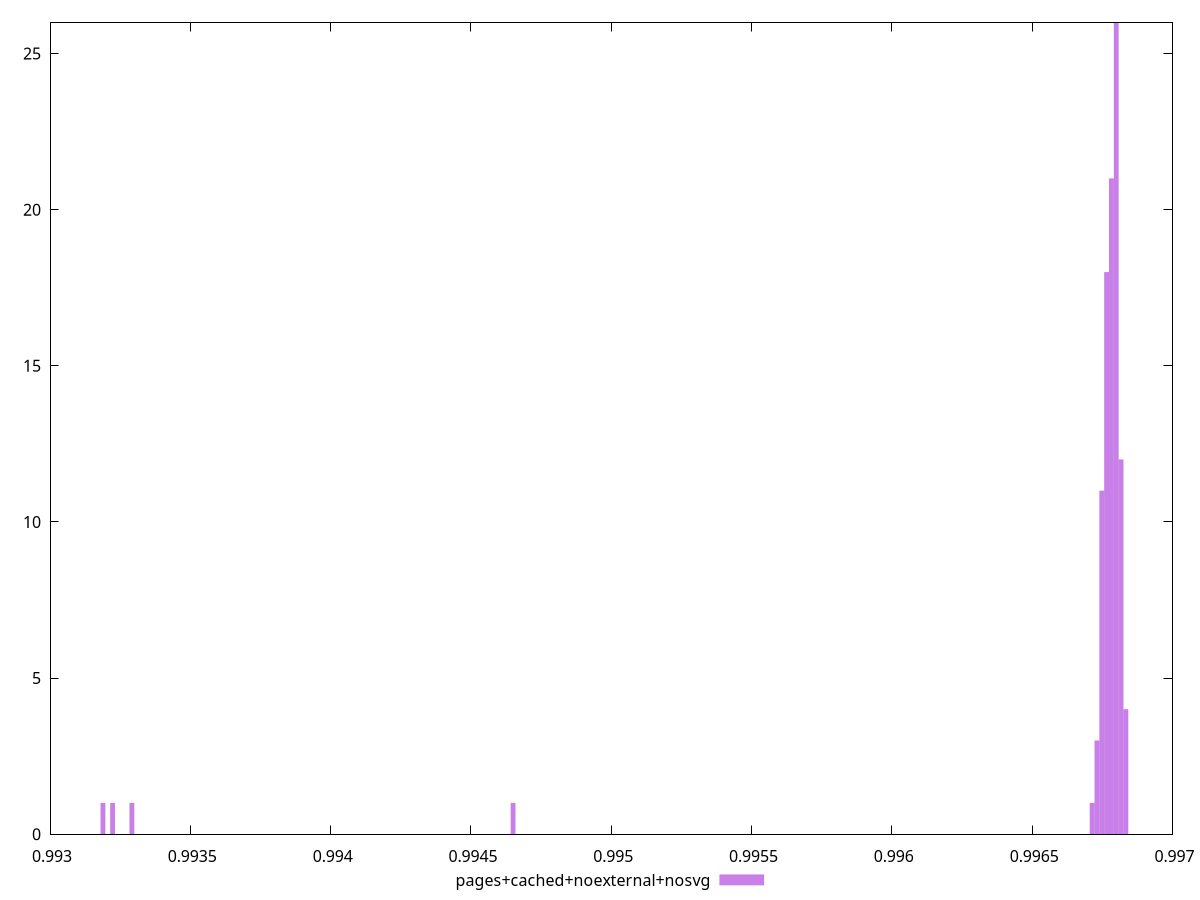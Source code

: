 $_pagesCachedNoexternalNosvg <<EOF
0.9967307295634537 3
0.9967479240626527 11
0.9932230517268724 1
0.9967651185618516 18
0.9967823130610505 21
0.9967995075602494 26
0.9968167020594484 12
0.9967135350642548 1
0.9968338965586473 4
0.9946501951603834 1
0.9932918297236681 1
0.9931886627284745 1
EOF
set key outside below
set terminal pngcairo
set output "report_00005_2020-11-02T22-26-11.212Z/first-cpu-idle/pages+cached+noexternal+nosvg//hist.png"
set yrange [0:26]
set boxwidth 0.00001719449919892792
set style fill transparent solid 0.5 noborder
plot $_pagesCachedNoexternalNosvg title "pages+cached+noexternal+nosvg" with boxes ,